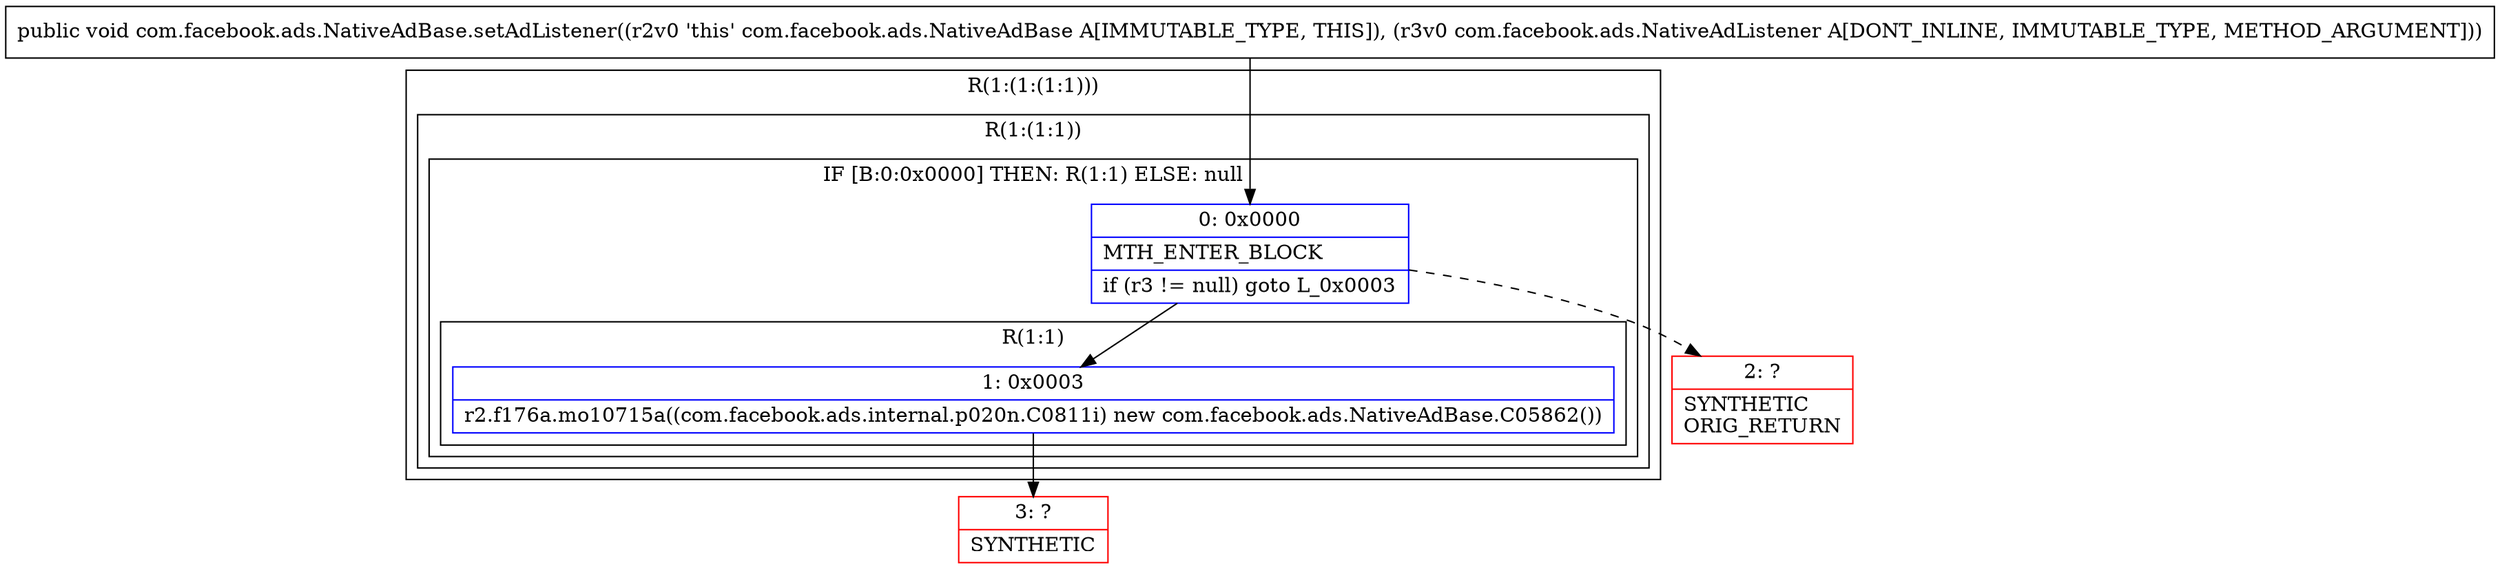 digraph "CFG forcom.facebook.ads.NativeAdBase.setAdListener(Lcom\/facebook\/ads\/NativeAdListener;)V" {
subgraph cluster_Region_240126388 {
label = "R(1:(1:(1:1)))";
node [shape=record,color=blue];
subgraph cluster_Region_2040025271 {
label = "R(1:(1:1))";
node [shape=record,color=blue];
subgraph cluster_IfRegion_1999125200 {
label = "IF [B:0:0x0000] THEN: R(1:1) ELSE: null";
node [shape=record,color=blue];
Node_0 [shape=record,label="{0\:\ 0x0000|MTH_ENTER_BLOCK\l|if (r3 != null) goto L_0x0003\l}"];
subgraph cluster_Region_273402502 {
label = "R(1:1)";
node [shape=record,color=blue];
Node_1 [shape=record,label="{1\:\ 0x0003|r2.f176a.mo10715a((com.facebook.ads.internal.p020n.C0811i) new com.facebook.ads.NativeAdBase.C05862())\l}"];
}
}
}
}
Node_2 [shape=record,color=red,label="{2\:\ ?|SYNTHETIC\lORIG_RETURN\l}"];
Node_3 [shape=record,color=red,label="{3\:\ ?|SYNTHETIC\l}"];
MethodNode[shape=record,label="{public void com.facebook.ads.NativeAdBase.setAdListener((r2v0 'this' com.facebook.ads.NativeAdBase A[IMMUTABLE_TYPE, THIS]), (r3v0 com.facebook.ads.NativeAdListener A[DONT_INLINE, IMMUTABLE_TYPE, METHOD_ARGUMENT])) }"];
MethodNode -> Node_0;
Node_0 -> Node_1;
Node_0 -> Node_2[style=dashed];
Node_1 -> Node_3;
}

